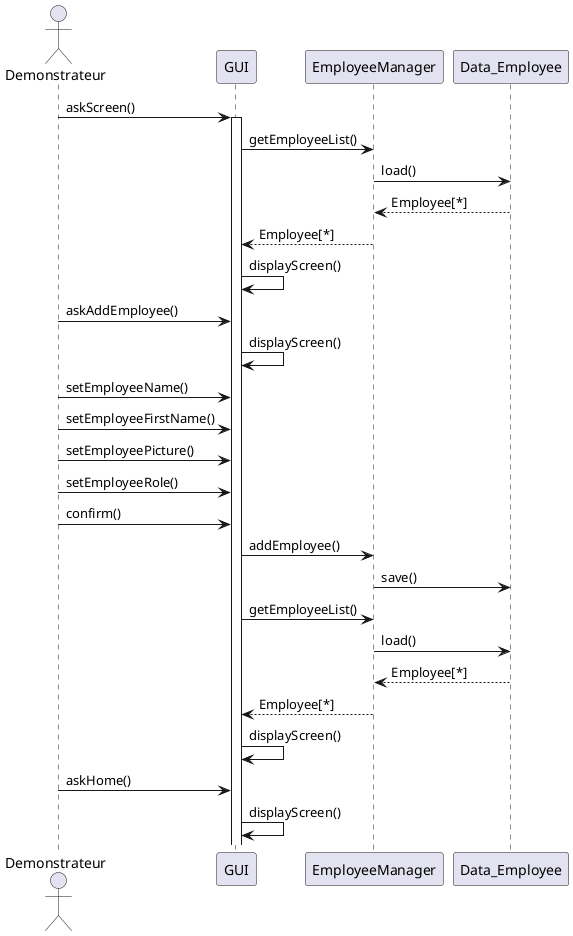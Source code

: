 @startuml

actor Demonstrateur

Demonstrateur -> GUI : askScreen()
activate GUI
GUI -> EmployeeManager : getEmployeeList()
EmployeeManager -> Data_Employee : load()
Data_Employee --> EmployeeManager : Employee[*]
EmployeeManager --> GUI : Employee[*]
GUI -> GUI : displayScreen()
Demonstrateur -> GUI : askAddEmployee()
GUI -> GUI : displayScreen()
Demonstrateur -> GUI : setEmployeeName()
Demonstrateur -> GUI : setEmployeeFirstName()
Demonstrateur -> GUI : setEmployeePicture()
Demonstrateur -> GUI : setEmployeeRole()
Demonstrateur -> GUI : confirm()

GUI -> EmployeeManager : addEmployee()
EmployeeManager -> Data_Employee : save()
GUI -> EmployeeManager : getEmployeeList()
EmployeeManager -> Data_Employee : load()
Data_Employee --> EmployeeManager : Employee[*]
EmployeeManager --> GUI : Employee[*]
GUI -> GUI : displayScreen()

Demonstrateur -> GUI : askHome()
GUI -> GUI : displayScreen()


@enduml